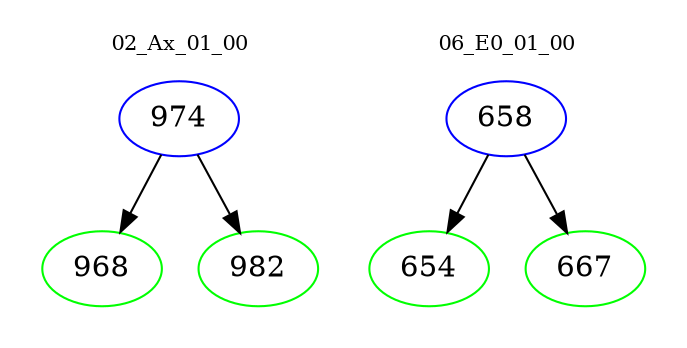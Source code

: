 digraph{
subgraph cluster_0 {
color = white
label = "02_Ax_01_00";
fontsize=10;
T0_974 [label="974", color="blue"]
T0_974 -> T0_968 [color="black"]
T0_968 [label="968", color="green"]
T0_974 -> T0_982 [color="black"]
T0_982 [label="982", color="green"]
}
subgraph cluster_1 {
color = white
label = "06_E0_01_00";
fontsize=10;
T1_658 [label="658", color="blue"]
T1_658 -> T1_654 [color="black"]
T1_654 [label="654", color="green"]
T1_658 -> T1_667 [color="black"]
T1_667 [label="667", color="green"]
}
}
